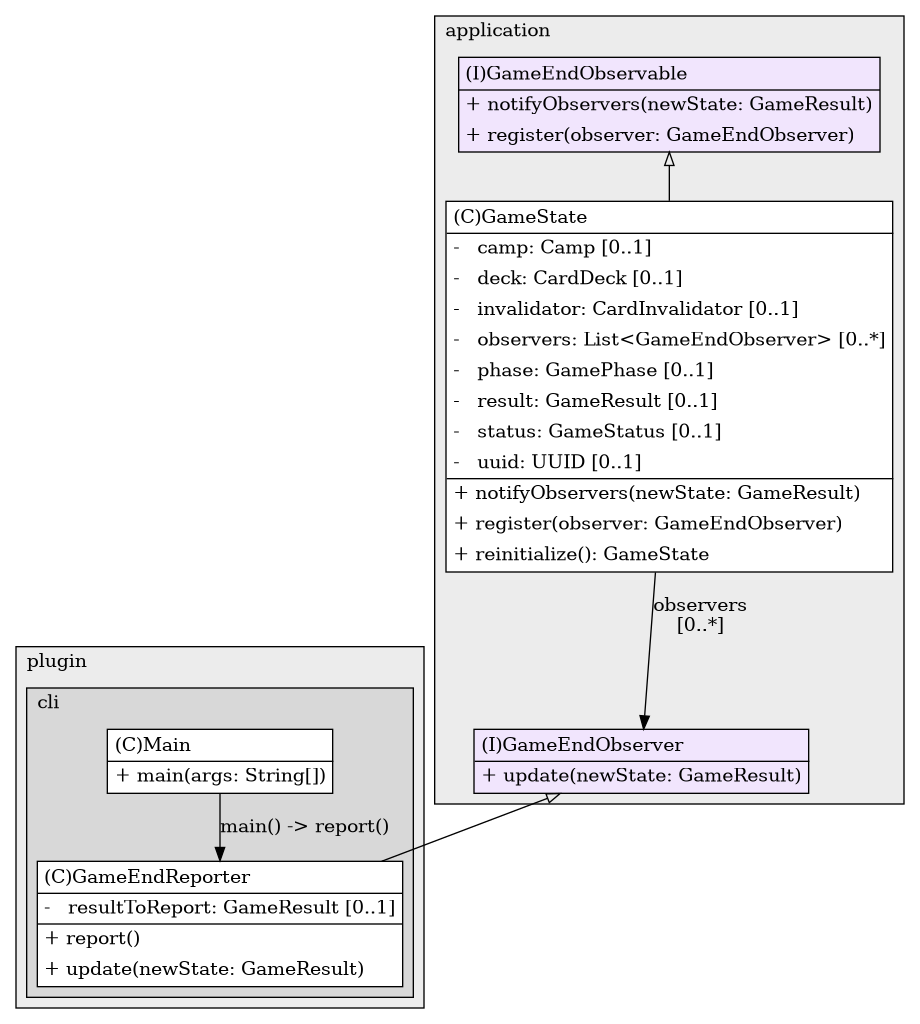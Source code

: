 @startuml

/' diagram meta data start
config=StructureConfiguration;
{
  "projectClassification": {
    "searchMode": "OpenProject", // OpenProject, AllProjects
    "includedProjects": "",
    "pathEndKeywords": "*.impl",
    "isClientPath": "",
    "isClientName": "",
    "isTestPath": "",
    "isTestName": "",
    "isMappingPath": "",
    "isMappingName": "",
    "isDataAccessPath": "",
    "isDataAccessName": "",
    "isDataStructurePath": "",
    "isDataStructureName": "",
    "isInterfaceStructuresPath": "",
    "isInterfaceStructuresName": "",
    "isEntryPointPath": "",
    "isEntryPointName": "",
    "treatFinalFieldsAsMandatory": false
  },
  "graphRestriction": {
    "classPackageExcludeFilter": "",
    "classPackageIncludeFilter": "",
    "classNameExcludeFilter": "",
    "classNameIncludeFilter": "",
    "methodNameExcludeFilter": "",
    "methodNameIncludeFilter": "",
    "removeByInheritance": "", // inheritance/annotation based filtering is done in a second step
    "removeByAnnotation": "",
    "removeByClassPackage": "", // cleanup the graph after inheritance/annotation based filtering is done
    "removeByClassName": "",
    "cutMappings": false,
    "cutEnum": true,
    "cutTests": true,
    "cutClient": true,
    "cutDataAccess": true,
    "cutInterfaceStructures": true,
    "cutDataStructures": true,
    "cutGetterAndSetter": true,
    "cutConstructors": true
  },
  "graphTraversal": {
    "forwardDepth": 3,
    "backwardDepth": 3,
    "classPackageExcludeFilter": "",
    "classPackageIncludeFilter": "",
    "classNameExcludeFilter": "",
    "classNameIncludeFilter": "",
    "methodNameExcludeFilter": "",
    "methodNameIncludeFilter": "",
    "hideMappings": false,
    "hideDataStructures": false,
    "hidePrivateMethods": true,
    "hideInterfaceCalls": false, // indirection: implementation -> interface (is hidden) -> implementation
    "onlyShowApplicationEntryPoints": false, // root node is included
    "useMethodCallsForStructureDiagram": "BothDirections" // ForwardOnly, BothDirections, No
  },
  "details": {
    "aggregation": "GroupByClass", // ByClass, GroupByClass, None
    "showClassGenericTypes": true,
    "showMethods": true,
    "showMethodParameterNames": true,
    "showMethodParameterTypes": true,
    "showMethodReturnType": true,
    "showPackageLevels": 0,
    "showDetailedClassStructure": true
  },
  "rootClass": "de.dhbw.karlsruhe.ase.application.GameEndObserver",
  "extensionCallbackMethod": "" // qualified.class.name#methodName - signature: public static String method(String)
}
diagram meta data end '/



digraph g {
    rankdir="TB"
    splines=polyline
    
subgraph cluster_3082201 {
   	label=application
	labeljust=l
	fillcolor="#ececec"
	style=filled

'nodes 
GameEndObserver1052887806[
	label=<<TABLE BORDER="1" CELLBORDER="0" CELLPADDING="4" CELLSPACING="0">
<TR><TD ALIGN="LEFT" >(I)GameEndObserver</TD></TR>
<HR/>
<TR><TD ALIGN="LEFT" >+ update(newState: GameResult)</TD></TR>
</TABLE>>
	style=filled
	margin=0
	shape=plaintext
	fillcolor="#F1E5FD"
];

GameEndObservable1052887806[
	label=<<TABLE BORDER="1" CELLBORDER="0" CELLPADDING="4" CELLSPACING="0">
<TR><TD ALIGN="LEFT" >(I)GameEndObservable</TD></TR>
<HR/>
<TR><TD ALIGN="LEFT" >+ notifyObservers(newState: GameResult)</TD></TR>
<TR><TD ALIGN="LEFT" >+ register(observer: GameEndObserver)</TD></TR>
</TABLE>>
	style=filled
	margin=0
	shape=plaintext
	fillcolor="#F1E5FD"
];

GameState1052887806[
	label=<<TABLE BORDER="1" CELLBORDER="0" CELLPADDING="4" CELLSPACING="0">
<TR><TD ALIGN="LEFT" >(C)GameState</TD></TR>
<HR/>
<TR><TD ALIGN="LEFT" >-   camp: Camp [0..1]</TD></TR>
<TR><TD ALIGN="LEFT" >-   deck: CardDeck [0..1]</TD></TR>
<TR><TD ALIGN="LEFT" >-   invalidator: CardInvalidator [0..1]</TD></TR>
<TR><TD ALIGN="LEFT" >-   observers: List&lt;GameEndObserver&gt; [0..*]</TD></TR>
<TR><TD ALIGN="LEFT" >-   phase: GamePhase [0..1]</TD></TR>
<TR><TD ALIGN="LEFT" >-   result: GameResult [0..1]</TD></TR>
<TR><TD ALIGN="LEFT" >-   status: GameStatus [0..1]</TD></TR>
<TR><TD ALIGN="LEFT" >-   uuid: UUID [0..1]</TD></TR>
<HR/>
<TR><TD ALIGN="LEFT" >+ notifyObservers(newState: GameResult)</TD></TR>
<TR><TD ALIGN="LEFT" >+ register(observer: GameEndObserver)</TD></TR>
<TR><TD ALIGN="LEFT" >+ reinitialize(): GameState</TD></TR>
</TABLE>>
	style=filled
	margin=0
	shape=plaintext
	fillcolor="#FFFFFF"
];

}

subgraph cluster_3082202 {
   	label=plugin
	labeljust=l
	fillcolor="#ececec"
	style=filled

	subgraph cluster_811044466 {
       	label=cli
    	labeljust=l
    	fillcolor="#d8d8d8"
    	style=filled

GameEndReporter1857742349[
	label=<<TABLE BORDER="1" CELLBORDER="0" CELLPADDING="4" CELLSPACING="0">
<TR><TD ALIGN="LEFT" >(C)GameEndReporter</TD></TR>
<HR/>
<TR><TD ALIGN="LEFT" >-   resultToReport: GameResult [0..1]</TD></TR>
<HR/>
<TR><TD ALIGN="LEFT" >+ report()</TD></TR>
<TR><TD ALIGN="LEFT" >+ update(newState: GameResult)</TD></TR>
</TABLE>>
	style=filled
	margin=0
	shape=plaintext
	fillcolor="#FFFFFF"
];

Main1857742349[
	label=<<TABLE BORDER="1" CELLBORDER="0" CELLPADDING="4" CELLSPACING="0">
<TR><TD ALIGN="LEFT" >(C)Main</TD></TR>
<HR/>
<TR><TD ALIGN="LEFT" >+ main(args: String[])</TD></TR>
</TABLE>>
	style=filled
	margin=0
	shape=plaintext
	fillcolor="#FFFFFF"
];

}
}

'edges    
GameEndObserver1052887806 -> GameEndReporter1857742349[arrowhead=none, arrowtail=empty, dir=both];
GameEndObservable1052887806 -> GameState1052887806[arrowhead=none, arrowtail=empty, dir=both];

GameState1052887806 -> GameEndObserver1052887806[label="observers
[0..*]"];
Main1857742349 -> GameEndReporter1857742349[label="main() -> report()"];
    
}
@enduml